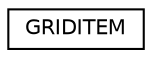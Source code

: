 digraph "Graphical Class Hierarchy"
{
  edge [fontname="Helvetica",fontsize="10",labelfontname="Helvetica",labelfontsize="10"];
  node [fontname="Helvetica",fontsize="10",shape=record];
  rankdir="LR";
  Node1 [label="GRIDITEM",height=0.2,width=0.4,color="black", fillcolor="white", style="filled",URL="$struct_g_r_i_d_i_t_e_m.html"];
}
